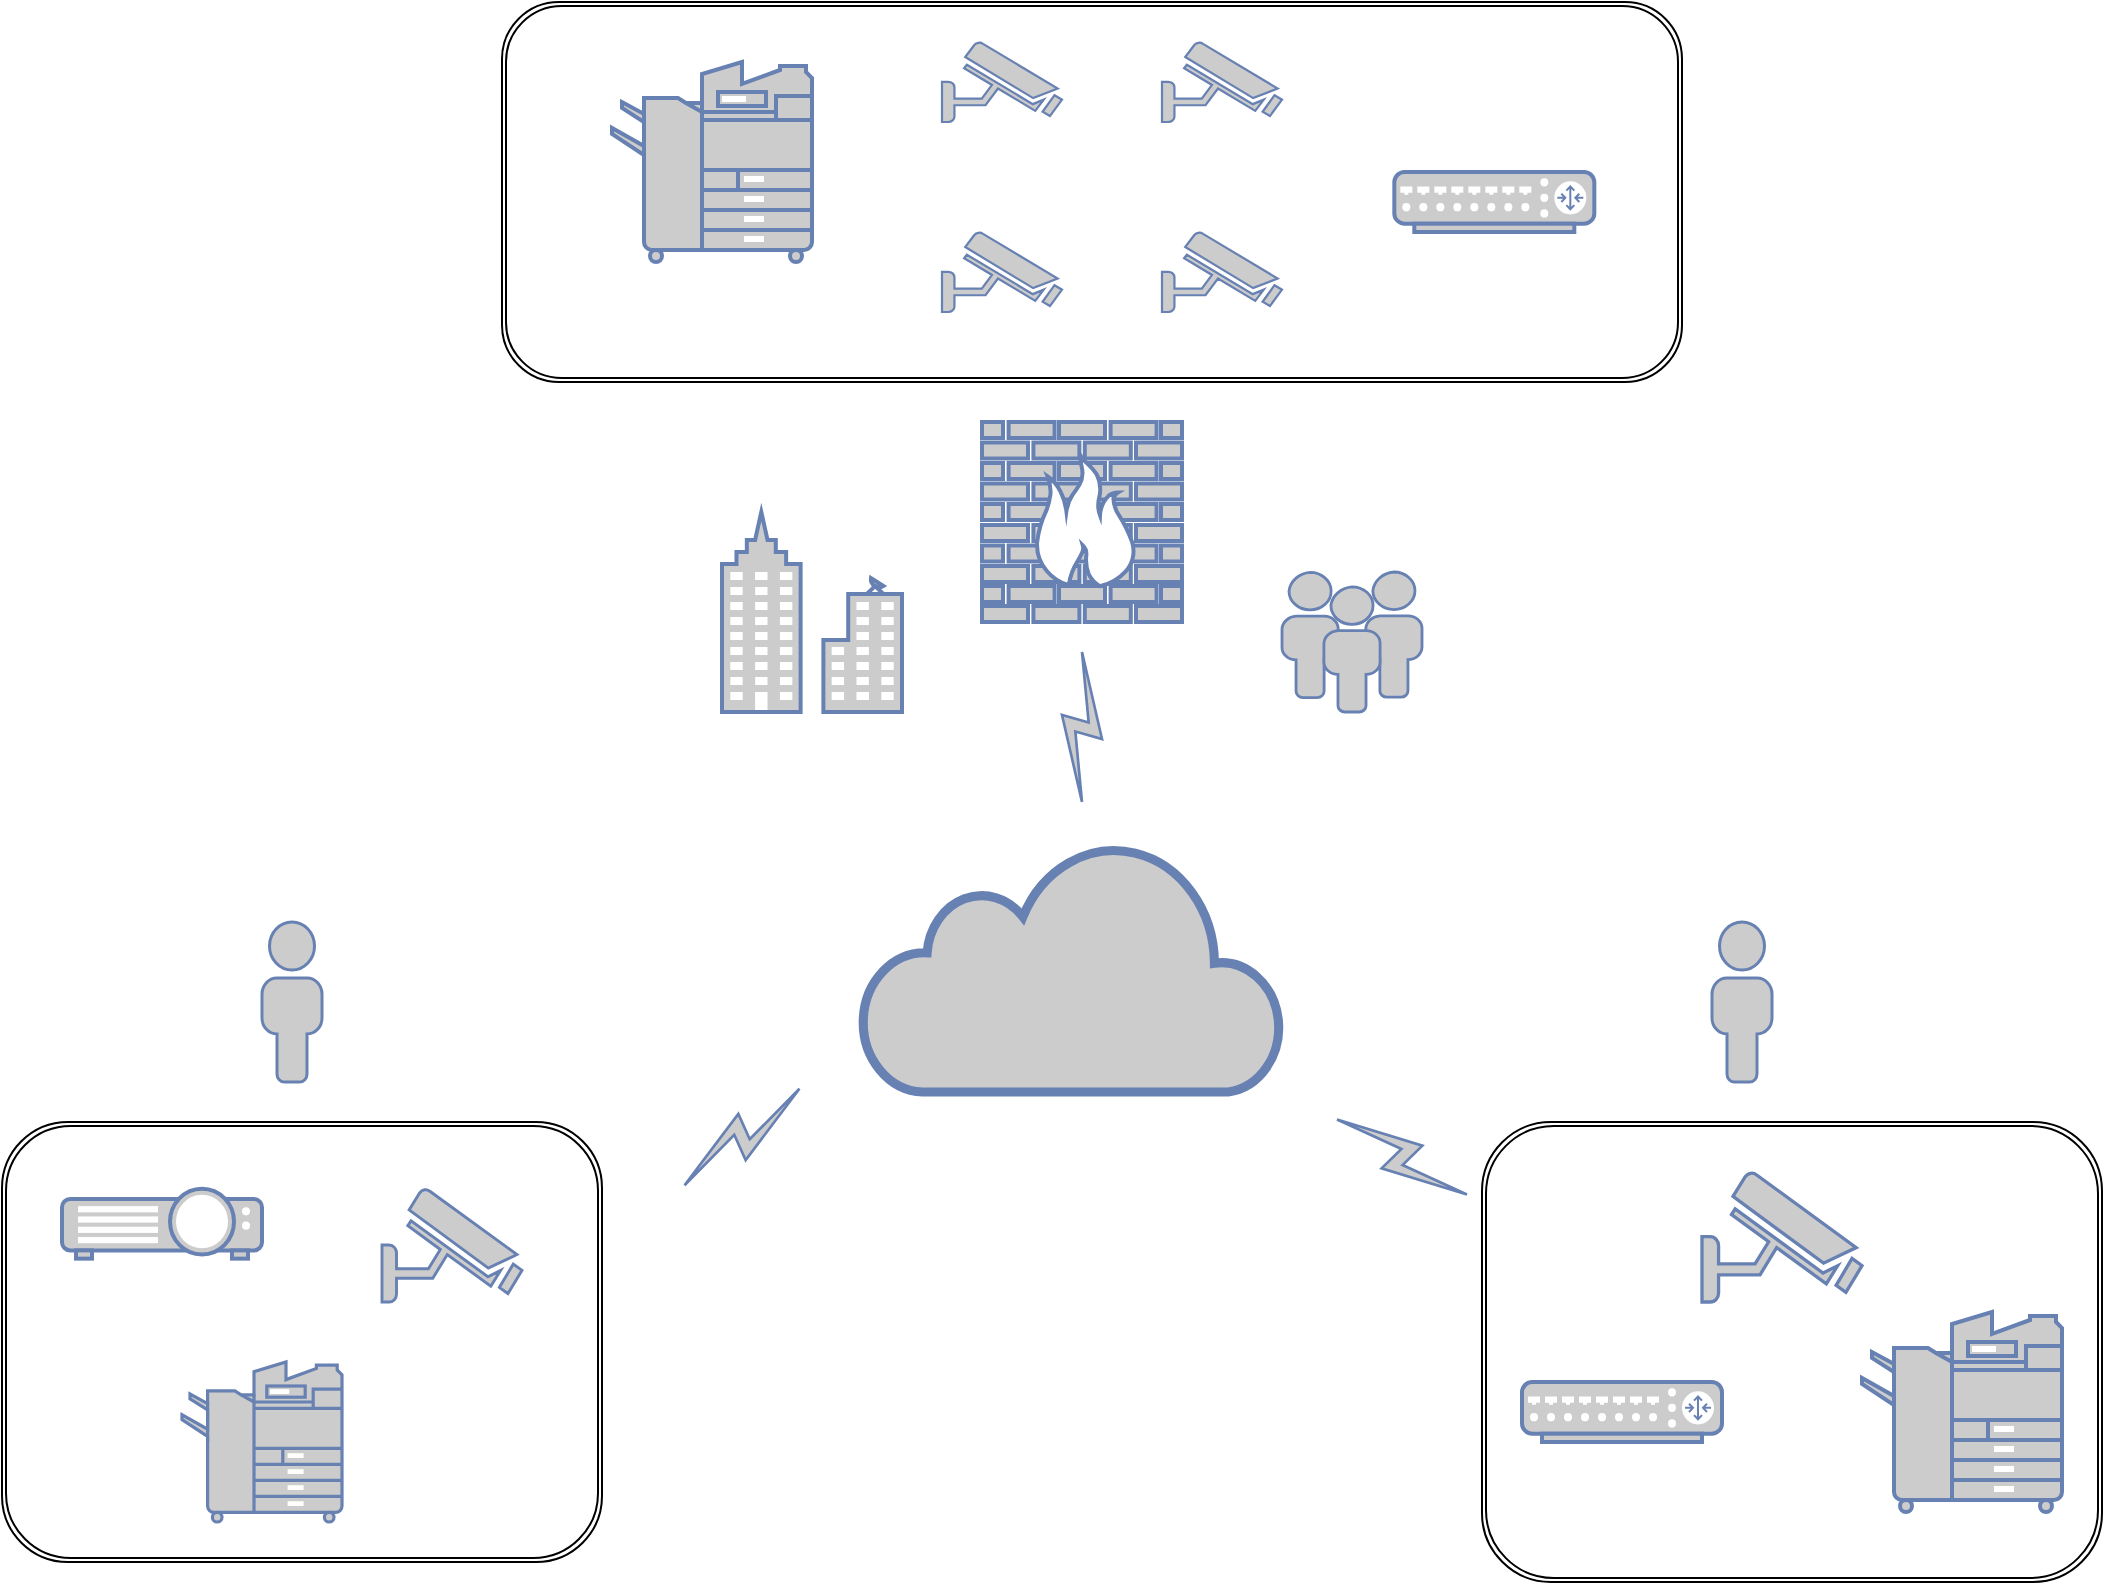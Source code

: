 <mxfile version="24.7.17">
  <diagram name="Page-1" id="55a83fd1-7818-8e21-69c5-c3457e3827bb">
    <mxGraphModel dx="1514" dy="1149" grid="1" gridSize="10" guides="1" tooltips="1" connect="1" arrows="1" fold="1" page="1" pageScale="1" pageWidth="1100" pageHeight="850" background="none" math="0" shadow="0">
      <root>
        <mxCell id="0" />
        <mxCell id="1" parent="0" />
        <mxCell id="0wOdosVnkbqjmWMlLPDV-1" value="" style="html=1;outlineConnect=0;fillColor=#CCCCCC;strokeColor=#6881B3;gradientColor=none;gradientDirection=north;strokeWidth=2;shape=mxgraph.networks.cloud;fontColor=#ffffff;" vertex="1" parent="1">
          <mxGeometry x="450" y="420" width="210" height="125" as="geometry" />
        </mxCell>
        <mxCell id="0wOdosVnkbqjmWMlLPDV-3" value="" style="fontColor=#0066CC;verticalAlign=top;verticalLabelPosition=bottom;labelPosition=center;align=center;html=1;outlineConnect=0;fillColor=#CCCCCC;strokeColor=#6881B3;gradientColor=none;gradientDirection=north;strokeWidth=2;shape=mxgraph.networks.business_center;" vertex="1" parent="1">
          <mxGeometry x="380" y="255" width="90" height="100" as="geometry" />
        </mxCell>
        <mxCell id="0wOdosVnkbqjmWMlLPDV-8" value="" style="fontColor=#0066CC;verticalAlign=top;verticalLabelPosition=bottom;labelPosition=center;align=center;html=1;outlineConnect=0;fillColor=#CCCCCC;strokeColor=#6881B3;gradientColor=none;gradientDirection=north;strokeWidth=2;shape=mxgraph.networks.firewall;" vertex="1" parent="1">
          <mxGeometry x="510" y="210" width="100" height="100" as="geometry" />
        </mxCell>
        <mxCell id="0wOdosVnkbqjmWMlLPDV-15" value="" style="fontColor=#0066CC;verticalAlign=top;verticalLabelPosition=bottom;labelPosition=center;align=center;html=1;outlineConnect=0;fillColor=#CCCCCC;strokeColor=#6881B3;gradientColor=none;gradientDirection=north;strokeWidth=2;shape=mxgraph.networks.users;" vertex="1" parent="1">
          <mxGeometry x="660" y="285" width="70" height="70" as="geometry" />
        </mxCell>
        <mxCell id="0wOdosVnkbqjmWMlLPDV-36" value="" style="fontColor=#0066CC;verticalAlign=top;verticalLabelPosition=bottom;labelPosition=center;align=center;html=1;outlineConnect=0;fillColor=#CCCCCC;strokeColor=#6881B3;gradientColor=none;gradientDirection=north;strokeWidth=2;shape=mxgraph.networks.user_male;" vertex="1" parent="1">
          <mxGeometry x="150" y="460" width="30" height="80" as="geometry" />
        </mxCell>
        <mxCell id="0wOdosVnkbqjmWMlLPDV-46" value="" style="fontColor=#0066CC;verticalAlign=top;verticalLabelPosition=bottom;labelPosition=center;align=center;html=1;outlineConnect=0;fillColor=#CCCCCC;strokeColor=#6881B3;gradientColor=none;gradientDirection=north;strokeWidth=2;shape=mxgraph.networks.comm_link;" vertex="1" parent="1">
          <mxGeometry x="550" y="325" width="20" height="75" as="geometry" />
        </mxCell>
        <mxCell id="0wOdosVnkbqjmWMlLPDV-50" value="" style="fontColor=#0066CC;verticalAlign=top;verticalLabelPosition=bottom;labelPosition=center;align=center;html=1;outlineConnect=0;fillColor=#CCCCCC;strokeColor=#6881B3;gradientColor=none;gradientDirection=north;strokeWidth=2;shape=mxgraph.networks.comm_link;rotation=50;" vertex="1" parent="1">
          <mxGeometry x="380" y="530" width="20" height="75" as="geometry" />
        </mxCell>
        <mxCell id="0wOdosVnkbqjmWMlLPDV-51" value="" style="fontColor=#0066CC;verticalAlign=top;verticalLabelPosition=bottom;labelPosition=center;align=center;html=1;outlineConnect=0;fillColor=#CCCCCC;strokeColor=#6881B3;gradientColor=none;gradientDirection=north;strokeWidth=2;shape=mxgraph.networks.comm_link;rotation=-60;" vertex="1" parent="1">
          <mxGeometry x="710" y="540" width="20" height="75" as="geometry" />
        </mxCell>
        <mxCell id="0wOdosVnkbqjmWMlLPDV-55" value="" style="fontColor=#0066CC;verticalAlign=top;verticalLabelPosition=bottom;labelPosition=center;align=center;html=1;outlineConnect=0;fillColor=#CCCCCC;strokeColor=#6881B3;gradientColor=none;gradientDirection=north;strokeWidth=2;shape=mxgraph.networks.user_male;" vertex="1" parent="1">
          <mxGeometry x="875" y="460" width="30" height="80" as="geometry" />
        </mxCell>
        <mxCell id="0wOdosVnkbqjmWMlLPDV-66" value="" style="group" vertex="1" connectable="0" parent="1">
          <mxGeometry x="760" y="560" width="310" height="230" as="geometry" />
        </mxCell>
        <mxCell id="0wOdosVnkbqjmWMlLPDV-65" value="" style="shape=ext;double=1;rounded=1;whiteSpace=wrap;html=1;" vertex="1" parent="0wOdosVnkbqjmWMlLPDV-66">
          <mxGeometry width="310" height="230" as="geometry" />
        </mxCell>
        <mxCell id="0wOdosVnkbqjmWMlLPDV-2" value="" style="fontColor=#0066CC;verticalAlign=top;verticalLabelPosition=bottom;labelPosition=center;align=center;html=1;outlineConnect=0;fillColor=#CCCCCC;strokeColor=#6881B3;gradientColor=none;gradientDirection=north;strokeWidth=2;shape=mxgraph.networks.security_camera;" vertex="1" parent="0wOdosVnkbqjmWMlLPDV-66">
          <mxGeometry x="110" y="25" width="80" height="65" as="geometry" />
        </mxCell>
        <mxCell id="0wOdosVnkbqjmWMlLPDV-4" value="" style="fontColor=#0066CC;verticalAlign=top;verticalLabelPosition=bottom;labelPosition=center;align=center;html=1;outlineConnect=0;fillColor=#CCCCCC;strokeColor=#6881B3;gradientColor=none;gradientDirection=north;strokeWidth=2;shape=mxgraph.networks.router;" vertex="1" parent="0wOdosVnkbqjmWMlLPDV-66">
          <mxGeometry x="20" y="130" width="100" height="30" as="geometry" />
        </mxCell>
        <mxCell id="0wOdosVnkbqjmWMlLPDV-5" value="" style="fontColor=#0066CC;verticalAlign=top;verticalLabelPosition=bottom;labelPosition=center;align=center;html=1;outlineConnect=0;fillColor=#CCCCCC;strokeColor=#6881B3;gradientColor=none;gradientDirection=north;strokeWidth=2;shape=mxgraph.networks.copier;" vertex="1" parent="0wOdosVnkbqjmWMlLPDV-66">
          <mxGeometry x="190" y="95" width="100" height="100" as="geometry" />
        </mxCell>
        <mxCell id="0wOdosVnkbqjmWMlLPDV-67" value="" style="group" vertex="1" connectable="0" parent="1">
          <mxGeometry x="20" y="560" width="300" height="220" as="geometry" />
        </mxCell>
        <mxCell id="0wOdosVnkbqjmWMlLPDV-64" value="" style="shape=ext;double=1;rounded=1;whiteSpace=wrap;html=1;" vertex="1" parent="0wOdosVnkbqjmWMlLPDV-67">
          <mxGeometry width="300" height="220" as="geometry" />
        </mxCell>
        <mxCell id="0wOdosVnkbqjmWMlLPDV-16" value="" style="fontColor=#0066CC;verticalAlign=top;verticalLabelPosition=bottom;labelPosition=center;align=center;html=1;outlineConnect=0;fillColor=#CCCCCC;strokeColor=#6881B3;gradientColor=none;gradientDirection=north;strokeWidth=2;shape=mxgraph.networks.security_camera;" vertex="1" parent="0wOdosVnkbqjmWMlLPDV-67">
          <mxGeometry x="190" y="33.32" width="70" height="56.68" as="geometry" />
        </mxCell>
        <mxCell id="0wOdosVnkbqjmWMlLPDV-35" value="" style="fontColor=#0066CC;verticalAlign=top;verticalLabelPosition=bottom;labelPosition=center;align=center;html=1;outlineConnect=0;fillColor=#CCCCCC;strokeColor=#6881B3;gradientColor=none;gradientDirection=north;strokeWidth=2;shape=mxgraph.networks.video_projector;" vertex="1" parent="0wOdosVnkbqjmWMlLPDV-67">
          <mxGeometry x="30" y="33.32" width="100" height="35" as="geometry" />
        </mxCell>
        <mxCell id="0wOdosVnkbqjmWMlLPDV-39" value="" style="fontColor=#0066CC;verticalAlign=top;verticalLabelPosition=bottom;labelPosition=center;align=center;html=1;outlineConnect=0;fillColor=#CCCCCC;strokeColor=#6881B3;gradientColor=none;gradientDirection=north;strokeWidth=2;shape=mxgraph.networks.copier;" vertex="1" parent="0wOdosVnkbqjmWMlLPDV-67">
          <mxGeometry x="90" y="120" width="80" height="80" as="geometry" />
        </mxCell>
        <mxCell id="0wOdosVnkbqjmWMlLPDV-68" value="" style="group" vertex="1" connectable="0" parent="1">
          <mxGeometry x="270" width="590" height="190" as="geometry" />
        </mxCell>
        <mxCell id="0wOdosVnkbqjmWMlLPDV-63" value="" style="shape=ext;double=1;rounded=1;whiteSpace=wrap;html=1;" vertex="1" parent="0wOdosVnkbqjmWMlLPDV-68">
          <mxGeometry width="590" height="190" as="geometry" />
        </mxCell>
        <mxCell id="0wOdosVnkbqjmWMlLPDV-12" value="" style="fontColor=#0066CC;verticalAlign=top;verticalLabelPosition=bottom;labelPosition=center;align=center;html=1;outlineConnect=0;fillColor=#CCCCCC;strokeColor=#6881B3;gradientColor=none;gradientDirection=north;strokeWidth=2;shape=mxgraph.networks.security_camera;" vertex="1" parent="0wOdosVnkbqjmWMlLPDV-68">
          <mxGeometry x="330" y="115" width="60" height="40" as="geometry" />
        </mxCell>
        <mxCell id="0wOdosVnkbqjmWMlLPDV-13" value="" style="fontColor=#0066CC;verticalAlign=top;verticalLabelPosition=bottom;labelPosition=center;align=center;html=1;outlineConnect=0;fillColor=#CCCCCC;strokeColor=#6881B3;gradientColor=none;gradientDirection=north;strokeWidth=2;shape=mxgraph.networks.copier;" vertex="1" parent="0wOdosVnkbqjmWMlLPDV-68">
          <mxGeometry x="55" y="30" width="100" height="100" as="geometry" />
        </mxCell>
        <mxCell id="0wOdosVnkbqjmWMlLPDV-14" value="" style="fontColor=#0066CC;verticalAlign=top;verticalLabelPosition=bottom;labelPosition=center;align=center;html=1;outlineConnect=0;fillColor=#CCCCCC;strokeColor=#6881B3;gradientColor=none;gradientDirection=north;strokeWidth=2;shape=mxgraph.networks.router;" vertex="1" parent="0wOdosVnkbqjmWMlLPDV-68">
          <mxGeometry x="446.16" y="85" width="100" height="30" as="geometry" />
        </mxCell>
        <mxCell id="0wOdosVnkbqjmWMlLPDV-40" value="" style="fontColor=#0066CC;verticalAlign=top;verticalLabelPosition=bottom;labelPosition=center;align=center;html=1;outlineConnect=0;fillColor=#CCCCCC;strokeColor=#6881B3;gradientColor=none;gradientDirection=north;strokeWidth=2;shape=mxgraph.networks.security_camera;" vertex="1" parent="0wOdosVnkbqjmWMlLPDV-68">
          <mxGeometry x="220" y="20" width="60" height="40" as="geometry" />
        </mxCell>
        <mxCell id="0wOdosVnkbqjmWMlLPDV-41" value="" style="fontColor=#0066CC;verticalAlign=top;verticalLabelPosition=bottom;labelPosition=center;align=center;html=1;outlineConnect=0;fillColor=#CCCCCC;strokeColor=#6881B3;gradientColor=none;gradientDirection=north;strokeWidth=2;shape=mxgraph.networks.security_camera;" vertex="1" parent="0wOdosVnkbqjmWMlLPDV-68">
          <mxGeometry x="220" y="115" width="60" height="40" as="geometry" />
        </mxCell>
        <mxCell id="0wOdosVnkbqjmWMlLPDV-42" value="" style="fontColor=#0066CC;verticalAlign=top;verticalLabelPosition=bottom;labelPosition=center;align=center;html=1;outlineConnect=0;fillColor=#CCCCCC;strokeColor=#6881B3;gradientColor=none;gradientDirection=north;strokeWidth=2;shape=mxgraph.networks.security_camera;" vertex="1" parent="0wOdosVnkbqjmWMlLPDV-68">
          <mxGeometry x="330" y="20" width="60" height="40" as="geometry" />
        </mxCell>
      </root>
    </mxGraphModel>
  </diagram>
</mxfile>
